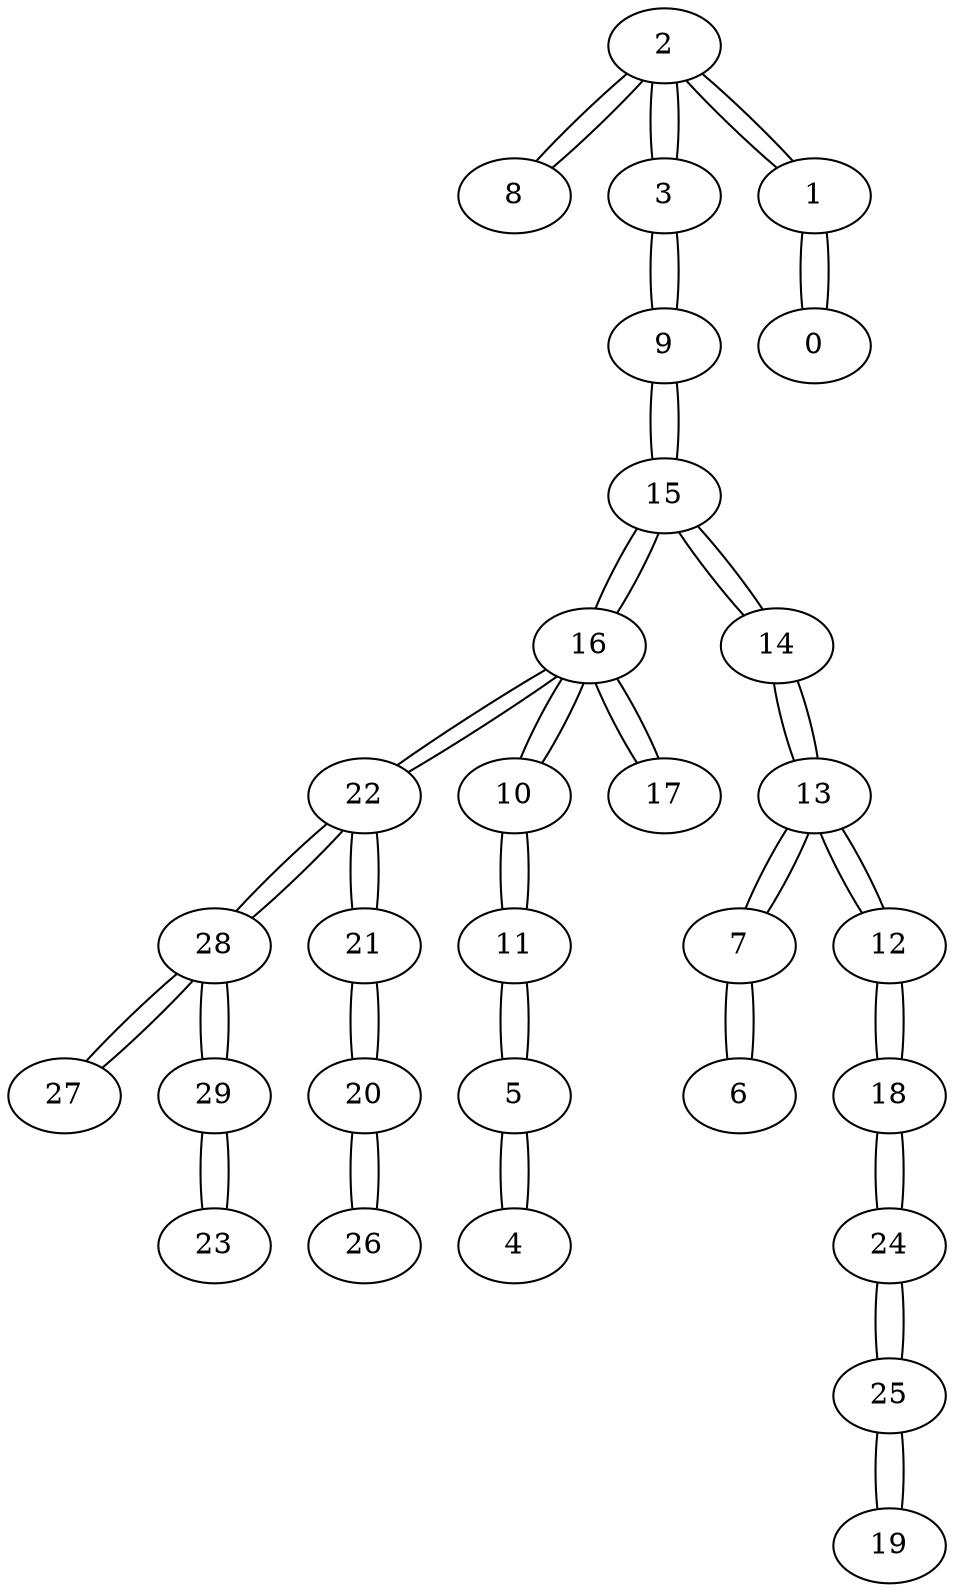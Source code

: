 graph {
2 -- 8 [ distancia=1 ]
2 -- 3 [ distancia=2 ]
2 -- 1 [ distancia=9 ]
8 -- 2 [ distancia=1 ]
22 -- 28 [ distancia=1 ]
22 -- 21 [ distancia=5 ]
22 -- 16 [ distancia=9 ]
28 -- 22 [ distancia=1 ]
28 -- 27 [ distancia=6 ]
28 -- 29 [ distancia=10 ]
3 -- 2 [ distancia=2 ]
3 -- 9 [ distancia=9 ]
6 -- 7 [ distancia=2 ]
7 -- 6 [ distancia=2 ]
7 -- 13 [ distancia=5 ]
10 -- 11 [ distancia=2 ]
10 -- 16 [ distancia=3 ]
11 -- 10 [ distancia=2 ]
11 -- 5 [ distancia=6 ]
12 -- 13 [ distancia=2 ]
12 -- 18 [ distancia=2 ]
13 -- 12 [ distancia=2 ]
13 -- 7 [ distancia=5 ]
13 -- 14 [ distancia=8 ]
18 -- 12 [ distancia=2 ]
18 -- 24 [ distancia=5 ]
16 -- 10 [ distancia=3 ]
16 -- 17 [ distancia=6 ]
16 -- 15 [ distancia=8 ]
16 -- 22 [ distancia=9 ]
20 -- 26 [ distancia=3 ]
20 -- 21 [ distancia=4 ]
26 -- 20 [ distancia=3 ]
21 -- 20 [ distancia=4 ]
21 -- 22 [ distancia=5 ]
23 -- 29 [ distancia=4 ]
29 -- 23 [ distancia=4 ]
29 -- 28 [ distancia=10 ]
24 -- 18 [ distancia=5 ]
24 -- 25 [ distancia=6 ]
4 -- 5 [ distancia=6 ]
5 -- 4 [ distancia=6 ]
5 -- 11 [ distancia=6 ]
17 -- 16 [ distancia=6 ]
25 -- 24 [ distancia=6 ]
25 -- 19 [ distancia=10 ]
27 -- 28 [ distancia=6 ]
9 -- 15 [ distancia=7 ]
9 -- 3 [ distancia=9 ]
15 -- 9 [ distancia=7 ]
15 -- 16 [ distancia=8 ]
15 -- 14 [ distancia=13 ]
14 -- 13 [ distancia=8 ]
14 -- 15 [ distancia=13 ]
1 -- 2 [ distancia=9 ]
1 -- 0 [ distancia=15 ]
19 -- 25 [ distancia=10 ]
0 -- 1 [ distancia=15 ]
}
